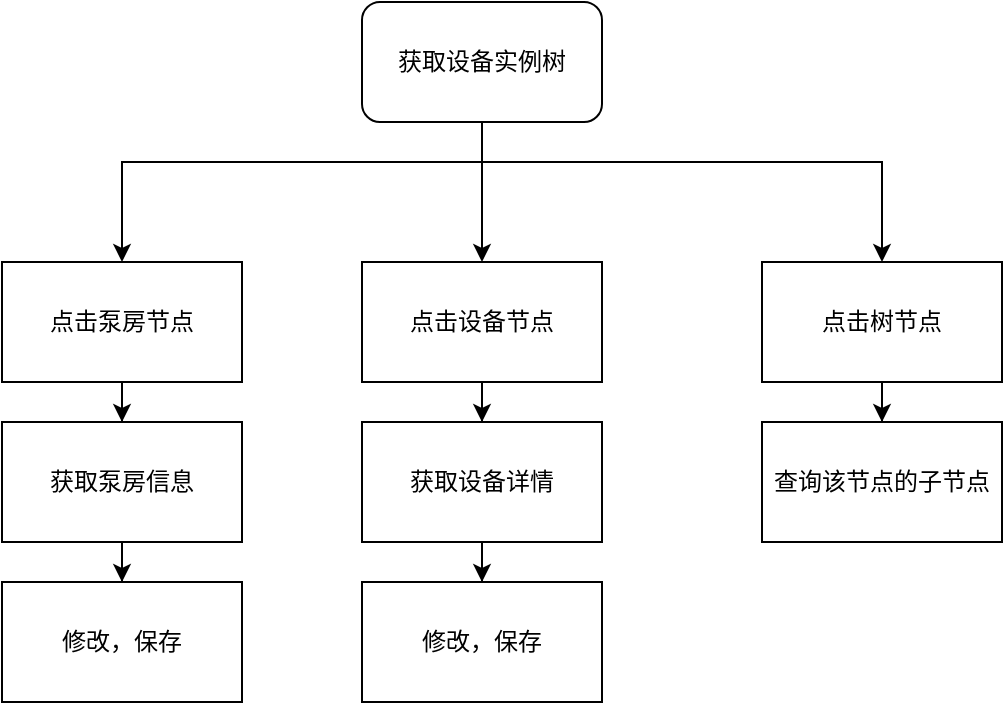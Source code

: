<mxfile version="12.3.9" type="github" pages="1">
  <diagram id="RxGxaSjjZeNkr94baQT8" name="Page-1">
    <mxGraphModel dx="910" dy="523" grid="1" gridSize="10" guides="1" tooltips="1" connect="1" arrows="1" fold="1" page="1" pageScale="1" pageWidth="827" pageHeight="1169" math="0" shadow="0">
      <root>
        <mxCell id="0"/>
        <mxCell id="1" parent="0"/>
        <mxCell id="yfxOVw8XbxISmmZbWG49-11" style="edgeStyle=orthogonalEdgeStyle;rounded=0;orthogonalLoop=1;jettySize=auto;html=1;" edge="1" parent="1" source="yfxOVw8XbxISmmZbWG49-1" target="yfxOVw8XbxISmmZbWG49-6">
          <mxGeometry relative="1" as="geometry"/>
        </mxCell>
        <mxCell id="yfxOVw8XbxISmmZbWG49-14" style="edgeStyle=orthogonalEdgeStyle;rounded=0;orthogonalLoop=1;jettySize=auto;html=1;" edge="1" parent="1" source="yfxOVw8XbxISmmZbWG49-1" target="yfxOVw8XbxISmmZbWG49-3">
          <mxGeometry relative="1" as="geometry">
            <Array as="points">
              <mxPoint x="420" y="120"/>
              <mxPoint x="240" y="120"/>
            </Array>
          </mxGeometry>
        </mxCell>
        <mxCell id="yfxOVw8XbxISmmZbWG49-15" style="edgeStyle=orthogonalEdgeStyle;rounded=0;orthogonalLoop=1;jettySize=auto;html=1;entryX=0.5;entryY=0;entryDx=0;entryDy=0;" edge="1" parent="1" source="yfxOVw8XbxISmmZbWG49-1" target="yfxOVw8XbxISmmZbWG49-9">
          <mxGeometry relative="1" as="geometry">
            <Array as="points">
              <mxPoint x="420" y="120"/>
              <mxPoint x="620" y="120"/>
            </Array>
          </mxGeometry>
        </mxCell>
        <mxCell id="yfxOVw8XbxISmmZbWG49-1" value="获取设备实例树" style="rounded=1;whiteSpace=wrap;html=1;" vertex="1" parent="1">
          <mxGeometry x="360" y="40" width="120" height="60" as="geometry"/>
        </mxCell>
        <mxCell id="yfxOVw8XbxISmmZbWG49-17" style="edgeStyle=orthogonalEdgeStyle;rounded=0;orthogonalLoop=1;jettySize=auto;html=1;entryX=0.5;entryY=0;entryDx=0;entryDy=0;" edge="1" parent="1" source="yfxOVw8XbxISmmZbWG49-3" target="yfxOVw8XbxISmmZbWG49-4">
          <mxGeometry relative="1" as="geometry"/>
        </mxCell>
        <mxCell id="yfxOVw8XbxISmmZbWG49-3" value="&lt;span style=&quot;white-space: normal&quot;&gt;点击泵房节点&lt;/span&gt;" style="rounded=0;whiteSpace=wrap;html=1;" vertex="1" parent="1">
          <mxGeometry x="180" y="170" width="120" height="60" as="geometry"/>
        </mxCell>
        <mxCell id="yfxOVw8XbxISmmZbWG49-18" style="edgeStyle=orthogonalEdgeStyle;rounded=0;orthogonalLoop=1;jettySize=auto;html=1;entryX=0.5;entryY=0;entryDx=0;entryDy=0;" edge="1" parent="1" source="yfxOVw8XbxISmmZbWG49-4" target="yfxOVw8XbxISmmZbWG49-5">
          <mxGeometry relative="1" as="geometry"/>
        </mxCell>
        <mxCell id="yfxOVw8XbxISmmZbWG49-4" value="获取泵房信息" style="rounded=0;whiteSpace=wrap;html=1;" vertex="1" parent="1">
          <mxGeometry x="180" y="250" width="120" height="60" as="geometry"/>
        </mxCell>
        <mxCell id="yfxOVw8XbxISmmZbWG49-5" value="修改，保存" style="rounded=0;whiteSpace=wrap;html=1;" vertex="1" parent="1">
          <mxGeometry x="180" y="330" width="120" height="60" as="geometry"/>
        </mxCell>
        <mxCell id="yfxOVw8XbxISmmZbWG49-12" style="edgeStyle=orthogonalEdgeStyle;rounded=0;orthogonalLoop=1;jettySize=auto;html=1;entryX=0.5;entryY=0;entryDx=0;entryDy=0;" edge="1" parent="1" source="yfxOVw8XbxISmmZbWG49-6" target="yfxOVw8XbxISmmZbWG49-7">
          <mxGeometry relative="1" as="geometry"/>
        </mxCell>
        <mxCell id="yfxOVw8XbxISmmZbWG49-6" value="点击设备节点" style="rounded=0;whiteSpace=wrap;html=1;" vertex="1" parent="1">
          <mxGeometry x="360" y="170" width="120" height="60" as="geometry"/>
        </mxCell>
        <mxCell id="yfxOVw8XbxISmmZbWG49-13" style="edgeStyle=orthogonalEdgeStyle;rounded=0;orthogonalLoop=1;jettySize=auto;html=1;entryX=0.5;entryY=0;entryDx=0;entryDy=0;" edge="1" parent="1" source="yfxOVw8XbxISmmZbWG49-7" target="yfxOVw8XbxISmmZbWG49-8">
          <mxGeometry relative="1" as="geometry"/>
        </mxCell>
        <mxCell id="yfxOVw8XbxISmmZbWG49-7" value="获取设备详情" style="rounded=0;whiteSpace=wrap;html=1;" vertex="1" parent="1">
          <mxGeometry x="360" y="250" width="120" height="60" as="geometry"/>
        </mxCell>
        <mxCell id="yfxOVw8XbxISmmZbWG49-8" value="修改，保存" style="rounded=0;whiteSpace=wrap;html=1;" vertex="1" parent="1">
          <mxGeometry x="360" y="330" width="120" height="60" as="geometry"/>
        </mxCell>
        <mxCell id="yfxOVw8XbxISmmZbWG49-16" style="edgeStyle=orthogonalEdgeStyle;rounded=0;orthogonalLoop=1;jettySize=auto;html=1;" edge="1" parent="1" source="yfxOVw8XbxISmmZbWG49-9" target="yfxOVw8XbxISmmZbWG49-10">
          <mxGeometry relative="1" as="geometry"/>
        </mxCell>
        <mxCell id="yfxOVw8XbxISmmZbWG49-9" value="点击树节点" style="rounded=0;whiteSpace=wrap;html=1;" vertex="1" parent="1">
          <mxGeometry x="560" y="170" width="120" height="60" as="geometry"/>
        </mxCell>
        <mxCell id="yfxOVw8XbxISmmZbWG49-10" value="查询该节点的子节点" style="rounded=0;whiteSpace=wrap;html=1;" vertex="1" parent="1">
          <mxGeometry x="560" y="250" width="120" height="60" as="geometry"/>
        </mxCell>
      </root>
    </mxGraphModel>
  </diagram>
</mxfile>
